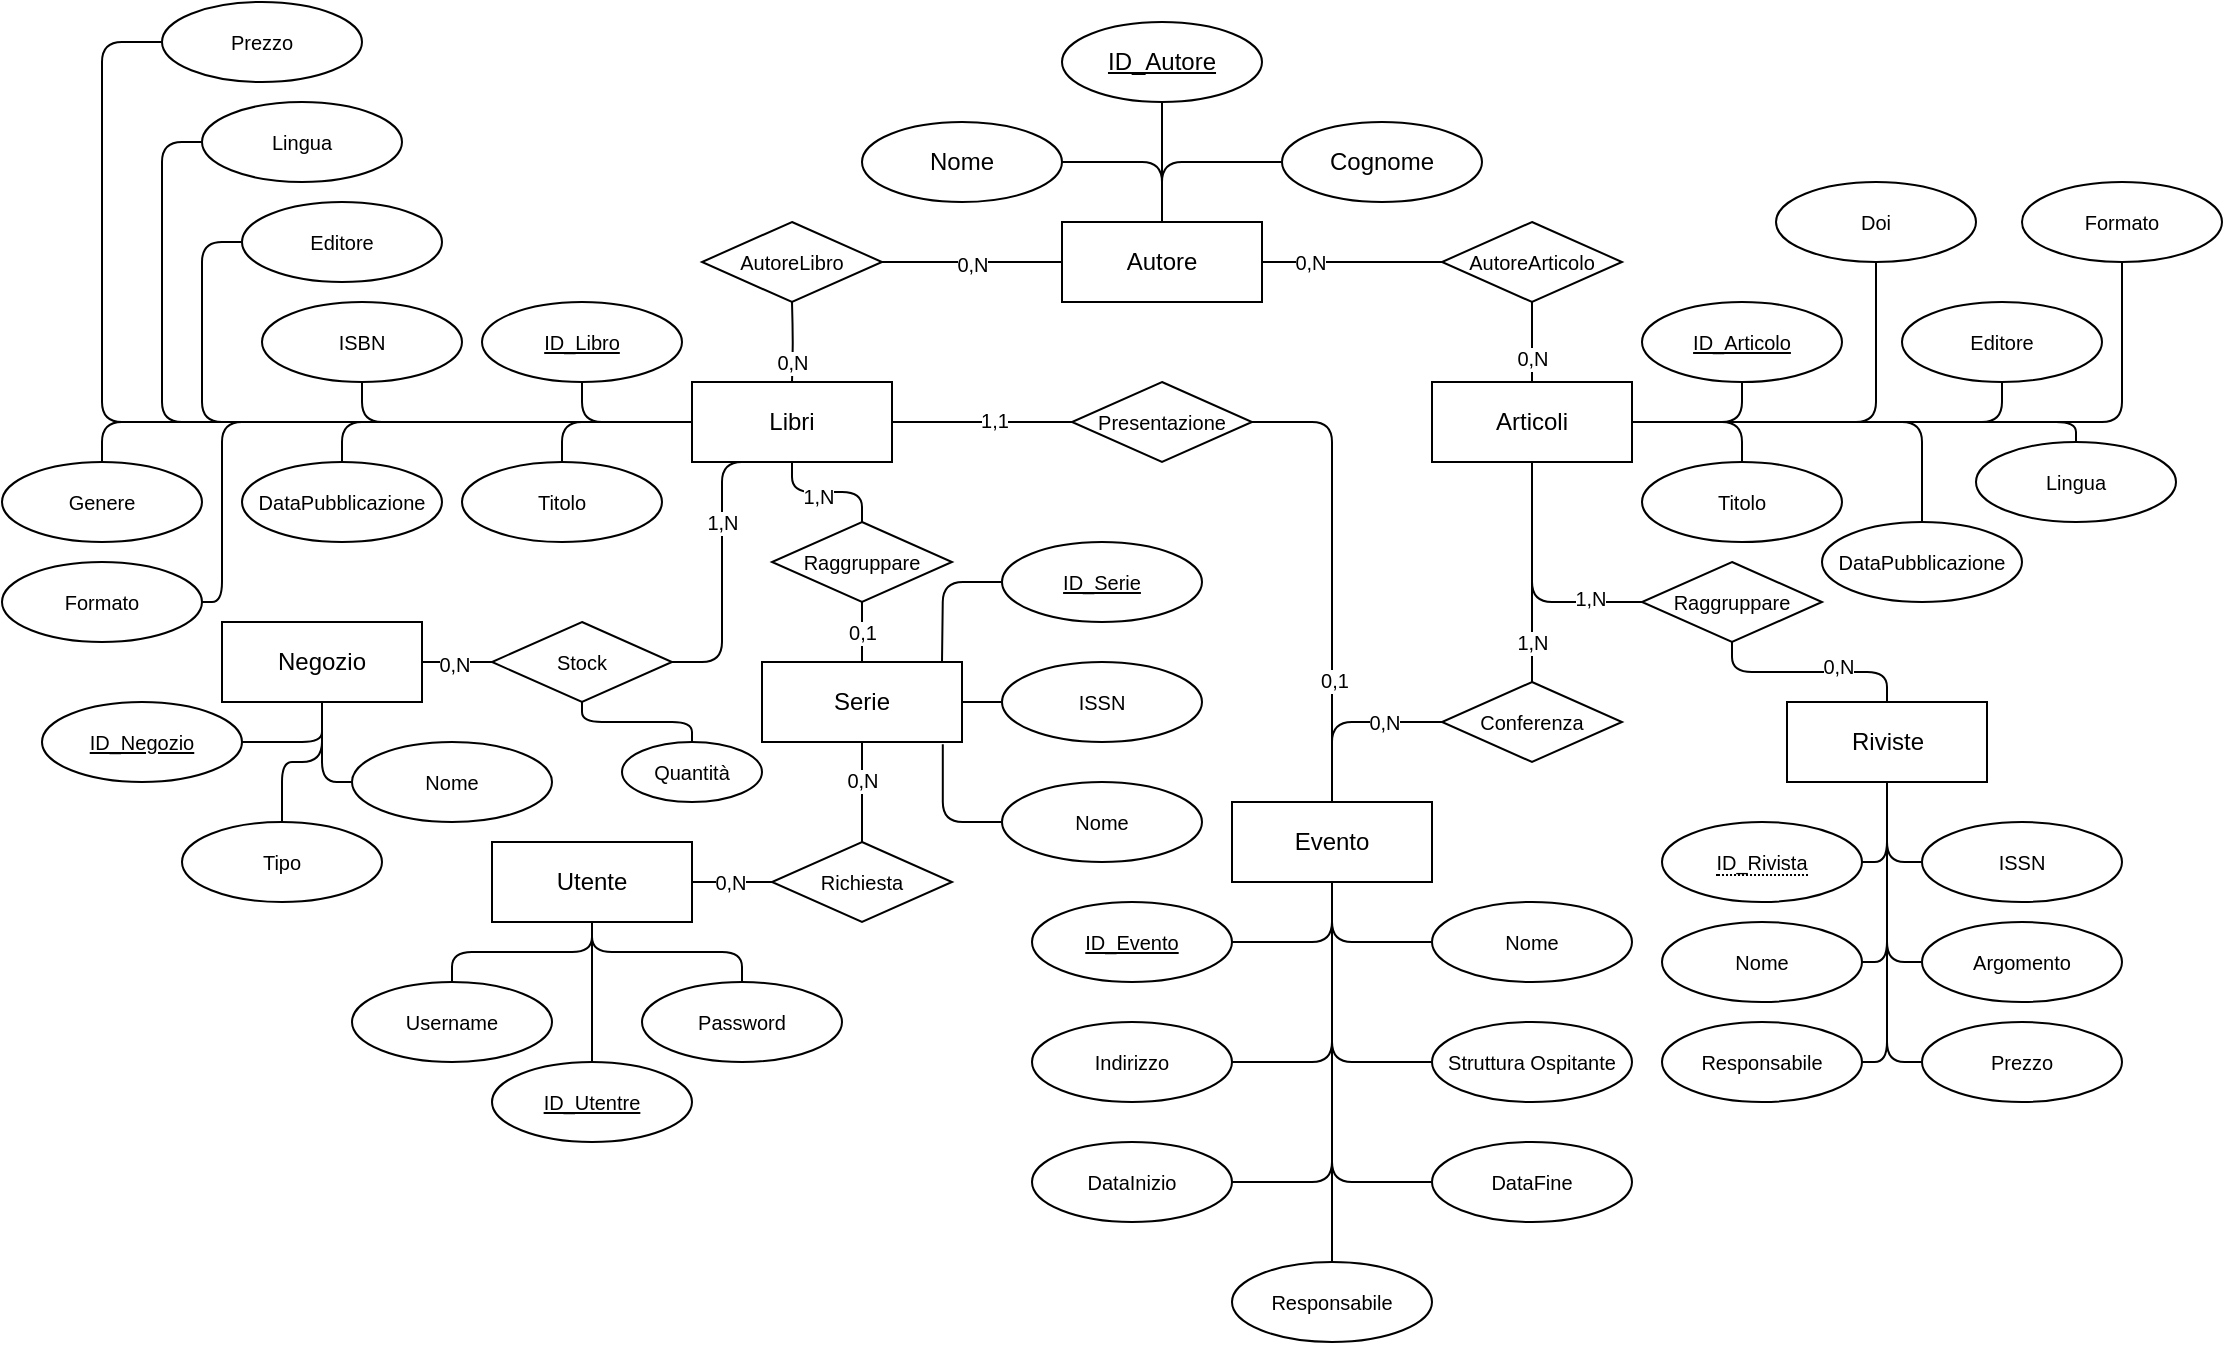 <mxfile><diagram id="l6G4osWs_qNsgdAS4ukr" name="Pagina-1"><mxGraphModel dx="1733" dy="1798" grid="1" gridSize="10" guides="1" tooltips="1" connect="1" arrows="1" fold="1" page="1" pageScale="1" pageWidth="827" pageHeight="1169" math="0" shadow="0"><root><mxCell id="0"/><mxCell id="1" parent="0"/><mxCell id="20" style="edgeStyle=orthogonalEdgeStyle;html=1;fontSize=10;endArrow=none;endFill=0;" parent="1" source="3" edge="1"><mxGeometry relative="1" as="geometry"><mxPoint x="280" y="60" as="targetPoint"/></mxGeometry></mxCell><mxCell id="163" value="0,N" style="edgeLabel;html=1;align=center;verticalAlign=middle;resizable=0;points=[];fontSize=10;" parent="20" vertex="1" connectable="0"><mxGeometry x="0.021" y="2" relative="1" as="geometry"><mxPoint y="-2" as="offset"/></mxGeometry></mxCell><mxCell id="21" style="edgeStyle=orthogonalEdgeStyle;html=1;entryX=0;entryY=0.5;entryDx=0;entryDy=0;fontSize=10;endArrow=none;endFill=0;" parent="1" source="3" target="107" edge="1"><mxGeometry relative="1" as="geometry"><mxPoint x="560" y="60" as="targetPoint"/></mxGeometry></mxCell><mxCell id="155" value="0,N" style="edgeLabel;html=1;align=center;verticalAlign=middle;resizable=0;points=[];fontSize=10;" parent="21" vertex="1" connectable="0"><mxGeometry x="-0.478" y="-2" relative="1" as="geometry"><mxPoint y="-2" as="offset"/></mxGeometry></mxCell><mxCell id="3" value="Autore" style="whiteSpace=wrap;html=1;align=center;" parent="1" vertex="1"><mxGeometry x="370" y="40" width="100" height="40" as="geometry"/></mxCell><mxCell id="92" style="edgeStyle=orthogonalEdgeStyle;html=1;fontSize=10;endArrow=none;endFill=0;" parent="1" source="4" target="66" edge="1"><mxGeometry relative="1" as="geometry"/></mxCell><mxCell id="93" style="edgeStyle=orthogonalEdgeStyle;html=1;entryX=1;entryY=0.5;entryDx=0;entryDy=0;fontSize=10;endArrow=none;endFill=0;" parent="1" source="4" target="91" edge="1"><mxGeometry relative="1" as="geometry"/></mxCell><mxCell id="94" style="edgeStyle=orthogonalEdgeStyle;html=1;entryX=0;entryY=0.5;entryDx=0;entryDy=0;fontSize=10;endArrow=none;endFill=0;" parent="1" source="4" target="71" edge="1"><mxGeometry relative="1" as="geometry"/></mxCell><mxCell id="95" style="edgeStyle=orthogonalEdgeStyle;html=1;entryX=0;entryY=0.5;entryDx=0;entryDy=0;fontSize=10;endArrow=none;endFill=0;" parent="1" source="4" target="69" edge="1"><mxGeometry relative="1" as="geometry"/></mxCell><mxCell id="96" style="edgeStyle=orthogonalEdgeStyle;html=1;entryX=1;entryY=0.5;entryDx=0;entryDy=0;fontSize=10;endArrow=none;endFill=0;" parent="1" source="4" target="70" edge="1"><mxGeometry relative="1" as="geometry"/></mxCell><mxCell id="97" style="edgeStyle=orthogonalEdgeStyle;html=1;entryX=1;entryY=0.5;entryDx=0;entryDy=0;fontSize=10;endArrow=none;endFill=0;" parent="1" source="4" target="68" edge="1"><mxGeometry relative="1" as="geometry"/></mxCell><mxCell id="98" style="edgeStyle=orthogonalEdgeStyle;html=1;entryX=0;entryY=0.5;entryDx=0;entryDy=0;fontSize=10;endArrow=none;endFill=0;" parent="1" source="4" target="67" edge="1"><mxGeometry relative="1" as="geometry"/></mxCell><mxCell id="4" value="Evento" style="whiteSpace=wrap;html=1;align=center;" parent="1" vertex="1"><mxGeometry x="455" y="330" width="100" height="40" as="geometry"/></mxCell><mxCell id="60" style="edgeStyle=orthogonalEdgeStyle;html=1;entryX=0.5;entryY=0;entryDx=0;entryDy=0;fontSize=10;endArrow=none;endFill=0;" parent="1" source="5" target="30" edge="1"><mxGeometry relative="1" as="geometry"/></mxCell><mxCell id="61" style="edgeStyle=orthogonalEdgeStyle;html=1;entryX=0.5;entryY=1;entryDx=0;entryDy=0;fontSize=10;endArrow=none;endFill=0;" parent="1" source="5" target="58" edge="1"><mxGeometry relative="1" as="geometry"/></mxCell><mxCell id="62" style="edgeStyle=orthogonalEdgeStyle;html=1;entryX=0.5;entryY=1;entryDx=0;entryDy=0;fontSize=10;endArrow=none;endFill=0;" parent="1" source="5" target="57" edge="1"><mxGeometry relative="1" as="geometry"/></mxCell><mxCell id="63" style="edgeStyle=orthogonalEdgeStyle;html=1;entryX=0.5;entryY=0;entryDx=0;entryDy=0;fontSize=10;endArrow=none;endFill=0;" parent="1" source="5" target="29" edge="1"><mxGeometry relative="1" as="geometry"/></mxCell><mxCell id="64" style="edgeStyle=orthogonalEdgeStyle;html=1;entryX=0.5;entryY=1;entryDx=0;entryDy=0;fontSize=10;endArrow=none;endFill=0;" parent="1" source="5" target="28" edge="1"><mxGeometry relative="1" as="geometry"/></mxCell><mxCell id="65" style="edgeStyle=orthogonalEdgeStyle;html=1;entryX=0.5;entryY=0;entryDx=0;entryDy=0;fontSize=10;endArrow=none;endFill=0;" parent="1" source="5" target="27" edge="1"><mxGeometry relative="1" as="geometry"/></mxCell><mxCell id="89" style="edgeStyle=orthogonalEdgeStyle;html=1;fontSize=10;endArrow=none;endFill=0;entryX=0.5;entryY=0;entryDx=0;entryDy=0;" parent="1" source="5" target="106" edge="1"><mxGeometry relative="1" as="geometry"><mxPoint x="605" y="240" as="targetPoint"/></mxGeometry></mxCell><mxCell id="159" value="1,N" style="edgeLabel;html=1;align=center;verticalAlign=middle;resizable=0;points=[];fontSize=10;" parent="89" vertex="1" connectable="0"><mxGeometry x="0.639" relative="1" as="geometry"><mxPoint as="offset"/></mxGeometry></mxCell><mxCell id="133" style="edgeStyle=orthogonalEdgeStyle;html=1;entryX=0;entryY=0.5;entryDx=0;entryDy=0;fontSize=10;endArrow=none;endFill=0;exitX=0.5;exitY=1;exitDx=0;exitDy=0;" parent="1" source="5" target="132" edge="1"><mxGeometry relative="1" as="geometry"/></mxCell><mxCell id="157" value="1,N" style="edgeLabel;html=1;align=center;verticalAlign=middle;resizable=0;points=[];fontSize=10;" parent="133" vertex="1" connectable="0"><mxGeometry x="0.586" y="2" relative="1" as="geometry"><mxPoint as="offset"/></mxGeometry></mxCell><mxCell id="154" style="edgeStyle=orthogonalEdgeStyle;html=1;entryX=0.5;entryY=1;entryDx=0;entryDy=0;fontSize=10;endArrow=none;endFill=0;" parent="1" source="5" target="26" edge="1"><mxGeometry relative="1" as="geometry"><Array as="points"><mxPoint x="900" y="140"/></Array></mxGeometry></mxCell><mxCell id="5" value="Articoli" style="whiteSpace=wrap;html=1;align=center;" parent="1" vertex="1"><mxGeometry x="555" y="120" width="100" height="40" as="geometry"/></mxCell><mxCell id="42" style="edgeStyle=orthogonalEdgeStyle;html=1;fontSize=10;endArrow=none;endFill=0;entryX=0;entryY=0.5;entryDx=0;entryDy=0;" parent="1" source="6" target="31" edge="1"><mxGeometry relative="1" as="geometry"><Array as="points"><mxPoint x="-110" y="140"/><mxPoint x="-110" y="-50"/></Array></mxGeometry></mxCell><mxCell id="50" style="edgeStyle=orthogonalEdgeStyle;html=1;entryX=0.5;entryY=0;entryDx=0;entryDy=0;fontSize=10;endArrow=none;endFill=0;" parent="1" source="6" target="34" edge="1"><mxGeometry relative="1" as="geometry"/></mxCell><mxCell id="51" style="edgeStyle=orthogonalEdgeStyle;html=1;entryX=0.5;entryY=0;entryDx=0;entryDy=0;fontSize=10;endArrow=none;endFill=0;" parent="1" source="6" target="36" edge="1"><mxGeometry relative="1" as="geometry"/></mxCell><mxCell id="53" style="edgeStyle=orthogonalEdgeStyle;html=1;entryX=0.5;entryY=1;entryDx=0;entryDy=0;fontSize=10;endArrow=none;endFill=0;" parent="1" source="6" target="39" edge="1"><mxGeometry relative="1" as="geometry"/></mxCell><mxCell id="54" style="edgeStyle=orthogonalEdgeStyle;html=1;fontSize=10;endArrow=none;endFill=0;entryX=0.5;entryY=1;entryDx=0;entryDy=0;" parent="1" source="6" target="37" edge="1"><mxGeometry relative="1" as="geometry"><Array as="points"><mxPoint x="20" y="140"/></Array></mxGeometry></mxCell><mxCell id="56" style="edgeStyle=orthogonalEdgeStyle;html=1;entryX=0.5;entryY=0;entryDx=0;entryDy=0;fontSize=10;endArrow=none;endFill=0;" parent="1" source="6" target="38" edge="1"><mxGeometry relative="1" as="geometry"><Array as="points"><mxPoint x="120" y="140"/></Array></mxGeometry></mxCell><mxCell id="101" style="edgeStyle=orthogonalEdgeStyle;html=1;entryX=0;entryY=0.5;entryDx=0;entryDy=0;fontSize=10;endArrow=none;endFill=0;" parent="1" source="6" target="105" edge="1"><mxGeometry relative="1" as="geometry"><mxPoint x="375" y="140" as="targetPoint"/></mxGeometry></mxCell><mxCell id="162" value="1,1" style="edgeLabel;html=1;align=center;verticalAlign=middle;resizable=0;points=[];fontSize=10;" parent="101" vertex="1" connectable="0"><mxGeometry x="0.125" y="1" relative="1" as="geometry"><mxPoint as="offset"/></mxGeometry></mxCell><mxCell id="6" value="Libri" style="whiteSpace=wrap;html=1;align=center;" parent="1" vertex="1"><mxGeometry x="185" y="120" width="100" height="40" as="geometry"/></mxCell><mxCell id="122" style="edgeStyle=orthogonalEdgeStyle;html=1;entryX=0.5;entryY=1;entryDx=0;entryDy=0;fontSize=10;endArrow=none;endFill=0;startArrow=none;" parent="1" source="129" target="6" edge="1"><mxGeometry relative="1" as="geometry"><Array as="points"/></mxGeometry></mxCell><mxCell id="165" value="1,N" style="edgeLabel;html=1;align=center;verticalAlign=middle;resizable=0;points=[];fontSize=10;" parent="122" vertex="1" connectable="0"><mxGeometry x="0.145" y="2" relative="1" as="geometry"><mxPoint as="offset"/></mxGeometry></mxCell><mxCell id="137" value="" style="edgeStyle=orthogonalEdgeStyle;html=1;fontSize=10;endArrow=none;endFill=0;" parent="1" source="7" target="135" edge="1"><mxGeometry relative="1" as="geometry"/></mxCell><mxCell id="168" value="0,N" style="edgeLabel;html=1;align=center;verticalAlign=middle;resizable=0;points=[];fontSize=10;" parent="137" vertex="1" connectable="0"><mxGeometry x="-0.24" relative="1" as="geometry"><mxPoint as="offset"/></mxGeometry></mxCell><mxCell id="170" value="" style="edgeStyle=none;html=1;endArrow=none;endFill=0;" parent="1" source="7" target="124" edge="1"><mxGeometry relative="1" as="geometry"/></mxCell><mxCell id="7" value="Serie" style="whiteSpace=wrap;html=1;align=center;" parent="1" vertex="1"><mxGeometry x="220" y="260" width="100" height="40" as="geometry"/></mxCell><mxCell id="119" style="edgeStyle=orthogonalEdgeStyle;html=1;fontSize=10;endArrow=none;endFill=0;entryX=1;entryY=0.5;entryDx=0;entryDy=0;entryPerimeter=0;" parent="1" target="114" edge="1"><mxGeometry relative="1" as="geometry"><mxPoint y="290" as="sourcePoint"/><Array as="points"><mxPoint y="300"/></Array></mxGeometry></mxCell><mxCell id="145" style="edgeStyle=orthogonalEdgeStyle;html=1;fontSize=10;endArrow=none;endFill=0;" parent="1" source="8" target="116" edge="1"><mxGeometry relative="1" as="geometry"/></mxCell><mxCell id="8" value="Negozio" style="whiteSpace=wrap;html=1;align=center;" parent="1" vertex="1"><mxGeometry x="-50" y="240" width="100" height="40" as="geometry"/></mxCell><mxCell id="136" value="" style="edgeStyle=orthogonalEdgeStyle;html=1;fontSize=10;endArrow=none;endFill=0;" parent="1" source="10" target="135" edge="1"><mxGeometry relative="1" as="geometry"/></mxCell><mxCell id="169" value="0,N" style="edgeLabel;html=1;align=center;verticalAlign=middle;resizable=0;points=[];fontSize=10;" parent="136" vertex="1" connectable="0"><mxGeometry x="-0.06" relative="1" as="geometry"><mxPoint as="offset"/></mxGeometry></mxCell><mxCell id="142" style="edgeStyle=orthogonalEdgeStyle;html=1;fontSize=10;endArrow=none;endFill=0;" parent="1" source="10" target="139" edge="1"><mxGeometry relative="1" as="geometry"/></mxCell><mxCell id="143" style="edgeStyle=orthogonalEdgeStyle;html=1;entryX=0.5;entryY=0;entryDx=0;entryDy=0;fontSize=10;endArrow=none;endFill=0;" parent="1" source="10" target="140" edge="1"><mxGeometry relative="1" as="geometry"/></mxCell><mxCell id="10" value="Utente" style="whiteSpace=wrap;html=1;align=center;" parent="1" vertex="1"><mxGeometry x="85" y="350" width="100" height="40" as="geometry"/></mxCell><mxCell id="17" style="edgeStyle=orthogonalEdgeStyle;html=1;endArrow=none;endFill=0;" parent="1" source="11" target="3" edge="1"><mxGeometry relative="1" as="geometry"/></mxCell><mxCell id="11" value="ID_Autore" style="ellipse;whiteSpace=wrap;html=1;align=center;fontStyle=4;" parent="1" vertex="1"><mxGeometry x="370" y="-60" width="100" height="40" as="geometry"/></mxCell><mxCell id="24" style="edgeStyle=orthogonalEdgeStyle;html=1;fontSize=10;endArrow=none;endFill=0;" parent="1" source="12" target="3" edge="1"><mxGeometry relative="1" as="geometry"><Array as="points"><mxPoint x="420" y="10"/></Array></mxGeometry></mxCell><mxCell id="12" value="Nome" style="ellipse;whiteSpace=wrap;html=1;align=center;" parent="1" vertex="1"><mxGeometry x="270" y="-10" width="100" height="40" as="geometry"/></mxCell><mxCell id="15" style="edgeStyle=orthogonalEdgeStyle;html=1;endArrow=none;endFill=0;" parent="1" source="13" target="3" edge="1"><mxGeometry relative="1" as="geometry"/></mxCell><mxCell id="13" value="Cognome" style="ellipse;whiteSpace=wrap;html=1;align=center;" parent="1" vertex="1"><mxGeometry x="480" y="-10" width="100" height="40" as="geometry"/></mxCell><mxCell id="22" value="" style="edgeStyle=orthogonalEdgeStyle;html=1;fontSize=10;endArrow=none;endFill=0;" parent="1" target="6" edge="1"><mxGeometry relative="1" as="geometry"><mxPoint x="235" y="80" as="sourcePoint"/></mxGeometry></mxCell><mxCell id="164" value="0,N" style="edgeLabel;html=1;align=center;verticalAlign=middle;resizable=0;points=[];fontSize=10;" parent="22" vertex="1" connectable="0"><mxGeometry x="0.504" relative="1" as="geometry"><mxPoint as="offset"/></mxGeometry></mxCell><mxCell id="23" value="" style="edgeStyle=orthogonalEdgeStyle;html=1;fontSize=10;endArrow=none;endFill=0;exitX=0.5;exitY=1;exitDx=0;exitDy=0;" parent="1" source="107" target="5" edge="1"><mxGeometry relative="1" as="geometry"><mxPoint x="605" y="80" as="sourcePoint"/></mxGeometry></mxCell><mxCell id="156" value="0,N" style="edgeLabel;html=1;align=center;verticalAlign=middle;resizable=0;points=[];fontSize=10;" parent="23" vertex="1" connectable="0"><mxGeometry x="0.379" relative="1" as="geometry"><mxPoint as="offset"/></mxGeometry></mxCell><mxCell id="26" value="Formato" style="ellipse;whiteSpace=wrap;html=1;align=center;fontSize=10;" parent="1" vertex="1"><mxGeometry x="850" y="20" width="100" height="40" as="geometry"/></mxCell><mxCell id="27" value="Lingua" style="ellipse;whiteSpace=wrap;html=1;align=center;fontSize=10;" parent="1" vertex="1"><mxGeometry x="827" y="150" width="100" height="40" as="geometry"/></mxCell><mxCell id="28" value="Editore" style="ellipse;whiteSpace=wrap;html=1;align=center;fontSize=10;" parent="1" vertex="1"><mxGeometry x="790" y="80" width="100" height="40" as="geometry"/></mxCell><mxCell id="29" value="DataPubblicazione" style="ellipse;whiteSpace=wrap;html=1;align=center;fontSize=10;" parent="1" vertex="1"><mxGeometry x="750" y="190" width="100" height="40" as="geometry"/></mxCell><mxCell id="30" value="Titolo" style="ellipse;whiteSpace=wrap;html=1;align=center;fontSize=10;" parent="1" vertex="1"><mxGeometry x="660" y="160" width="100" height="40" as="geometry"/></mxCell><mxCell id="31" value="Prezzo" style="ellipse;whiteSpace=wrap;html=1;align=center;fontSize=10;" parent="1" vertex="1"><mxGeometry x="-80" y="-70" width="100" height="40" as="geometry"/></mxCell><mxCell id="48" style="edgeStyle=orthogonalEdgeStyle;html=1;entryX=0;entryY=0.5;entryDx=0;entryDy=0;fontSize=10;endArrow=none;endFill=0;exitX=1;exitY=0.5;exitDx=0;exitDy=0;" parent="1" source="32" target="6" edge="1"><mxGeometry relative="1" as="geometry"><Array as="points"><mxPoint x="-50" y="230"/><mxPoint x="-50" y="140"/></Array></mxGeometry></mxCell><mxCell id="32" value="Formato" style="ellipse;whiteSpace=wrap;html=1;align=center;fontSize=10;" parent="1" vertex="1"><mxGeometry x="-160" y="210" width="100" height="40" as="geometry"/></mxCell><mxCell id="47" style="edgeStyle=orthogonalEdgeStyle;html=1;entryX=0;entryY=0.5;entryDx=0;entryDy=0;fontSize=10;endArrow=none;endFill=0;exitX=0;exitY=0.5;exitDx=0;exitDy=0;" parent="1" source="33" target="6" edge="1"><mxGeometry relative="1" as="geometry"><Array as="points"><mxPoint x="-80"/><mxPoint x="-80" y="140"/></Array></mxGeometry></mxCell><mxCell id="33" value="Lingua" style="ellipse;whiteSpace=wrap;html=1;align=center;fontSize=10;" parent="1" vertex="1"><mxGeometry x="-60" y="-20" width="100" height="40" as="geometry"/></mxCell><mxCell id="34" value="Genere" style="ellipse;whiteSpace=wrap;html=1;align=center;fontSize=10;" parent="1" vertex="1"><mxGeometry x="-160" y="160" width="100" height="40" as="geometry"/></mxCell><mxCell id="49" style="edgeStyle=orthogonalEdgeStyle;html=1;fontSize=10;endArrow=none;endFill=0;exitX=0;exitY=0.5;exitDx=0;exitDy=0;" parent="1" source="35" target="6" edge="1"><mxGeometry relative="1" as="geometry"><Array as="points"><mxPoint x="-60" y="50"/><mxPoint x="-60" y="140"/></Array></mxGeometry></mxCell><mxCell id="35" value="Editore" style="ellipse;whiteSpace=wrap;html=1;align=center;fontSize=10;" parent="1" vertex="1"><mxGeometry x="-40" y="30" width="100" height="40" as="geometry"/></mxCell><mxCell id="36" value="DataPubblicazione" style="ellipse;whiteSpace=wrap;html=1;align=center;fontSize=10;" parent="1" vertex="1"><mxGeometry x="-40" y="160" width="100" height="40" as="geometry"/></mxCell><mxCell id="37" value="ISBN" style="ellipse;whiteSpace=wrap;html=1;align=center;fontSize=10;" parent="1" vertex="1"><mxGeometry x="-30" y="80" width="100" height="40" as="geometry"/></mxCell><mxCell id="38" value="Titolo" style="ellipse;whiteSpace=wrap;html=1;align=center;fontSize=10;" parent="1" vertex="1"><mxGeometry x="70" y="160" width="100" height="40" as="geometry"/></mxCell><mxCell id="39" value="ID_Libro" style="ellipse;whiteSpace=wrap;html=1;align=center;fontStyle=4;fontSize=10;" parent="1" vertex="1"><mxGeometry x="80" y="80" width="100" height="40" as="geometry"/></mxCell><mxCell id="57" value="Doi" style="ellipse;whiteSpace=wrap;html=1;align=center;fontSize=10;" parent="1" vertex="1"><mxGeometry x="727" y="20" width="100" height="40" as="geometry"/></mxCell><mxCell id="58" value="ID_Articolo" style="ellipse;whiteSpace=wrap;html=1;align=center;fontStyle=4;fontSize=10;" parent="1" vertex="1"><mxGeometry x="660" y="80" width="100" height="40" as="geometry"/></mxCell><mxCell id="66" value="Responsabile" style="ellipse;whiteSpace=wrap;html=1;align=center;fontSize=10;" parent="1" vertex="1"><mxGeometry x="455" y="560" width="100" height="40" as="geometry"/></mxCell><mxCell id="67" value="DataFine" style="ellipse;whiteSpace=wrap;html=1;align=center;fontSize=10;" parent="1" vertex="1"><mxGeometry x="555" y="500" width="100" height="40" as="geometry"/></mxCell><mxCell id="68" value="DataInizio" style="ellipse;whiteSpace=wrap;html=1;align=center;fontSize=10;" parent="1" vertex="1"><mxGeometry x="355" y="500" width="100" height="40" as="geometry"/></mxCell><mxCell id="69" value="Struttura Ospitante" style="ellipse;whiteSpace=wrap;html=1;align=center;fontSize=10;" parent="1" vertex="1"><mxGeometry x="555" y="440" width="100" height="40" as="geometry"/></mxCell><mxCell id="70" value="Indirizzo" style="ellipse;whiteSpace=wrap;html=1;align=center;fontSize=10;" parent="1" vertex="1"><mxGeometry x="355" y="440" width="100" height="40" as="geometry"/></mxCell><mxCell id="71" value="Nome" style="ellipse;whiteSpace=wrap;html=1;align=center;fontSize=10;" parent="1" vertex="1"><mxGeometry x="555" y="380" width="100" height="40" as="geometry"/></mxCell><mxCell id="72" value="Prezzo" style="ellipse;whiteSpace=wrap;html=1;align=center;fontSize=10;" parent="1" vertex="1"><mxGeometry x="800" y="440" width="100" height="40" as="geometry"/></mxCell><mxCell id="73" value="Responsabile" style="ellipse;whiteSpace=wrap;html=1;align=center;fontSize=10;" parent="1" vertex="1"><mxGeometry x="670" y="440" width="100" height="40" as="geometry"/></mxCell><mxCell id="74" value="Argomento" style="ellipse;whiteSpace=wrap;html=1;align=center;fontSize=10;" parent="1" vertex="1"><mxGeometry x="800" y="390" width="100" height="40" as="geometry"/></mxCell><mxCell id="75" value="Nome" style="ellipse;whiteSpace=wrap;html=1;align=center;fontSize=10;" parent="1" vertex="1"><mxGeometry x="670" y="390" width="100" height="40" as="geometry"/></mxCell><mxCell id="76" value="ISSN" style="ellipse;whiteSpace=wrap;html=1;align=center;fontSize=10;" parent="1" vertex="1"><mxGeometry x="800" y="340" width="100" height="40" as="geometry"/></mxCell><mxCell id="146" style="edgeStyle=orthogonalEdgeStyle;html=1;entryX=1;entryY=0.5;entryDx=0;entryDy=0;fontSize=10;endArrow=none;endFill=0;" parent="1" source="77" target="79" edge="1"><mxGeometry relative="1" as="geometry"/></mxCell><mxCell id="147" style="edgeStyle=orthogonalEdgeStyle;html=1;entryX=0;entryY=0.5;entryDx=0;entryDy=0;fontSize=10;endArrow=none;endFill=0;" parent="1" source="77" target="76" edge="1"><mxGeometry relative="1" as="geometry"/></mxCell><mxCell id="148" style="edgeStyle=orthogonalEdgeStyle;html=1;entryX=1;entryY=0.5;entryDx=0;entryDy=0;fontSize=10;endArrow=none;endFill=0;" parent="1" source="77" target="75" edge="1"><mxGeometry relative="1" as="geometry"/></mxCell><mxCell id="149" style="edgeStyle=orthogonalEdgeStyle;html=1;entryX=0;entryY=0.5;entryDx=0;entryDy=0;fontSize=10;endArrow=none;endFill=0;" parent="1" source="77" target="74" edge="1"><mxGeometry relative="1" as="geometry"/></mxCell><mxCell id="150" style="edgeStyle=orthogonalEdgeStyle;html=1;entryX=1;entryY=0.5;entryDx=0;entryDy=0;fontSize=10;endArrow=none;endFill=0;" parent="1" source="77" target="73" edge="1"><mxGeometry relative="1" as="geometry"/></mxCell><mxCell id="151" style="edgeStyle=orthogonalEdgeStyle;html=1;entryX=0;entryY=0.5;entryDx=0;entryDy=0;fontSize=10;endArrow=none;endFill=0;" parent="1" source="77" target="72" edge="1"><mxGeometry relative="1" as="geometry"/></mxCell><mxCell id="77" value="Riviste" style="whiteSpace=wrap;html=1;align=center;" parent="1" vertex="1"><mxGeometry x="732.5" y="280" width="100" height="40" as="geometry"/></mxCell><mxCell id="79" value="&lt;span style=&quot;border-bottom: 1px dotted&quot;&gt;ID_Rivista&lt;/span&gt;" style="ellipse;whiteSpace=wrap;html=1;align=center;fontSize=10;" parent="1" vertex="1"><mxGeometry x="670" y="340" width="100" height="40" as="geometry"/></mxCell><mxCell id="90" style="edgeStyle=orthogonalEdgeStyle;html=1;entryX=0.5;entryY=0;entryDx=0;entryDy=0;fontSize=10;endArrow=none;endFill=0;exitX=0;exitY=0.5;exitDx=0;exitDy=0;" parent="1" source="106" target="4" edge="1"><mxGeometry relative="1" as="geometry"><mxPoint x="560" y="260" as="sourcePoint"/></mxGeometry></mxCell><mxCell id="160" value="0,N" style="edgeLabel;html=1;align=center;verticalAlign=middle;resizable=0;points=[];fontSize=10;" parent="90" vertex="1" connectable="0"><mxGeometry x="-0.55" y="1" relative="1" as="geometry"><mxPoint x="-8" y="-1" as="offset"/></mxGeometry></mxCell><mxCell id="91" value="ID_Evento" style="ellipse;whiteSpace=wrap;html=1;align=center;fontStyle=4;fontSize=10;" parent="1" vertex="1"><mxGeometry x="355" y="380" width="100" height="40" as="geometry"/></mxCell><mxCell id="102" style="edgeStyle=orthogonalEdgeStyle;html=1;entryX=0.5;entryY=0;entryDx=0;entryDy=0;fontSize=10;endArrow=none;endFill=0;exitX=1;exitY=0.5;exitDx=0;exitDy=0;" parent="1" source="105" target="4" edge="1"><mxGeometry relative="1" as="geometry"><mxPoint x="465" y="140" as="sourcePoint"/></mxGeometry></mxCell><mxCell id="161" value="0,1" style="edgeLabel;html=1;align=center;verticalAlign=middle;resizable=0;points=[];fontSize=10;" parent="102" vertex="1" connectable="0"><mxGeometry x="0.466" y="1" relative="1" as="geometry"><mxPoint as="offset"/></mxGeometry></mxCell><mxCell id="104" value="AutoreLibro" style="shape=rhombus;perimeter=rhombusPerimeter;whiteSpace=wrap;html=1;align=center;fontSize=10;" parent="1" vertex="1"><mxGeometry x="190" y="40" width="90" height="40" as="geometry"/></mxCell><mxCell id="105" value="Presentazione" style="shape=rhombus;perimeter=rhombusPerimeter;whiteSpace=wrap;html=1;align=center;fontSize=10;" parent="1" vertex="1"><mxGeometry x="375" y="120" width="90" height="40" as="geometry"/></mxCell><mxCell id="106" value="Conferenza&lt;span style=&quot;color: rgba(0, 0, 0, 0); font-family: monospace; font-size: 0px; text-align: start;&quot;&gt;%3CmxGraphModel%3E%3Croot%3E%3CmxCell%20id%3D%220%22%2F%3E%3CmxCell%20id%3D%221%22%20parent%3D%220%22%2F%3E%3CmxCell%20id%3D%222%22%20value%3D%22Presentazione%22%20style%3D%22shape%3Drhombus%3Bperimeter%3DrhombusPerimeter%3BwhiteSpace%3Dwrap%3Bhtml%3D1%3Balign%3Dcenter%3BfontSize%3D10%3B%22%20vertex%3D%221%22%20parent%3D%221%22%3E%3CmxGeometry%20x%3D%22375%22%20y%3D%22120%22%20width%3D%2290%22%20height%3D%2240%22%20as%3D%22geometry%22%2F%3E%3C%2FmxCell%3E%3C%2Froot%3E%3C%2FmxGraphModel%3E&lt;/span&gt;" style="shape=rhombus;perimeter=rhombusPerimeter;whiteSpace=wrap;html=1;align=center;fontSize=10;" parent="1" vertex="1"><mxGeometry x="560" y="270" width="90" height="40" as="geometry"/></mxCell><mxCell id="107" value="AutoreArticolo" style="shape=rhombus;perimeter=rhombusPerimeter;whiteSpace=wrap;html=1;align=center;fontSize=10;" parent="1" vertex="1"><mxGeometry x="560" y="40" width="90" height="40" as="geometry"/></mxCell><mxCell id="110" style="edgeStyle=orthogonalEdgeStyle;html=1;fontSize=10;endArrow=none;endFill=0;" parent="1" source="109" target="8" edge="1"><mxGeometry relative="1" as="geometry"/></mxCell><mxCell id="167" value="0,N" style="edgeLabel;html=1;align=center;verticalAlign=middle;resizable=0;points=[];fontSize=10;" parent="110" vertex="1" connectable="0"><mxGeometry x="0.097" y="1" relative="1" as="geometry"><mxPoint as="offset"/></mxGeometry></mxCell><mxCell id="111" style="edgeStyle=orthogonalEdgeStyle;html=1;entryX=0.5;entryY=1;entryDx=0;entryDy=0;fontSize=10;endArrow=none;endFill=0;" parent="1" source="109" target="6" edge="1"><mxGeometry relative="1" as="geometry"><Array as="points"><mxPoint x="200" y="260"/><mxPoint x="200" y="160"/></Array></mxGeometry></mxCell><mxCell id="166" value="1,N" style="edgeLabel;html=1;align=center;verticalAlign=middle;resizable=0;points=[];fontSize=10;" parent="111" vertex="1" connectable="0"><mxGeometry x="0.195" relative="1" as="geometry"><mxPoint as="offset"/></mxGeometry></mxCell><mxCell id="113" style="edgeStyle=orthogonalEdgeStyle;html=1;fontSize=10;endArrow=none;endFill=0;" parent="1" source="109" target="112" edge="1"><mxGeometry relative="1" as="geometry"/></mxCell><mxCell id="109" value="&lt;span style=&quot;font-weight: normal;&quot;&gt;Stock&lt;/span&gt;" style="shape=rhombus;perimeter=rhombusPerimeter;whiteSpace=wrap;html=1;align=center;fontSize=10;fontStyle=1" parent="1" vertex="1"><mxGeometry x="85" y="240" width="90" height="40" as="geometry"/></mxCell><mxCell id="112" value="Quantità" style="ellipse;whiteSpace=wrap;html=1;align=center;fontSize=10;" parent="1" vertex="1"><mxGeometry x="150" y="300" width="70" height="30" as="geometry"/></mxCell><mxCell id="114" value="ID_Negozio" style="ellipse;whiteSpace=wrap;html=1;align=center;fontStyle=4;fontSize=10;" parent="1" vertex="1"><mxGeometry x="-140" y="280" width="100" height="40" as="geometry"/></mxCell><mxCell id="144" style="edgeStyle=orthogonalEdgeStyle;html=1;entryX=0.5;entryY=1;entryDx=0;entryDy=0;fontSize=10;endArrow=none;endFill=0;exitX=0;exitY=0.5;exitDx=0;exitDy=0;" parent="1" source="115" target="8" edge="1"><mxGeometry relative="1" as="geometry"/></mxCell><mxCell id="115" value="Nome" style="ellipse;whiteSpace=wrap;html=1;align=center;fontSize=10;" parent="1" vertex="1"><mxGeometry x="15" y="300" width="100" height="40" as="geometry"/></mxCell><mxCell id="116" value="Tipo" style="ellipse;whiteSpace=wrap;html=1;align=center;fontSize=10;" parent="1" vertex="1"><mxGeometry x="-70" y="340" width="100" height="40" as="geometry"/></mxCell><mxCell id="127" style="edgeStyle=orthogonalEdgeStyle;html=1;entryX=0.904;entryY=1.028;entryDx=0;entryDy=0;entryPerimeter=0;fontSize=10;endArrow=none;endFill=0;" parent="1" source="123" target="7" edge="1"><mxGeometry relative="1" as="geometry"/></mxCell><mxCell id="123" value="Nome" style="ellipse;whiteSpace=wrap;html=1;align=center;fontSize=10;" parent="1" vertex="1"><mxGeometry x="340" y="320" width="100" height="40" as="geometry"/></mxCell><mxCell id="124" value="ISSN" style="ellipse;whiteSpace=wrap;html=1;align=center;fontSize=10;" parent="1" vertex="1"><mxGeometry x="340" y="260" width="100" height="40" as="geometry"/></mxCell><mxCell id="126" style="edgeStyle=orthogonalEdgeStyle;html=1;fontSize=10;endArrow=none;endFill=0;" parent="1" source="125" edge="1"><mxGeometry relative="1" as="geometry"><mxPoint x="310" y="260" as="targetPoint"/></mxGeometry></mxCell><mxCell id="125" value="ID_Serie" style="ellipse;whiteSpace=wrap;html=1;align=center;fontStyle=4;fontSize=10;" parent="1" vertex="1"><mxGeometry x="340" y="200" width="100" height="40" as="geometry"/></mxCell><mxCell id="131" value="0,1" style="edgeStyle=orthogonalEdgeStyle;html=1;fontSize=10;endArrow=none;endFill=0;" parent="1" source="129" target="7" edge="1"><mxGeometry relative="1" as="geometry"/></mxCell><mxCell id="129" value="Raggruppare" style="shape=rhombus;perimeter=rhombusPerimeter;whiteSpace=wrap;html=1;align=center;fontSize=10;" parent="1" vertex="1"><mxGeometry x="225" y="190" width="90" height="40" as="geometry"/></mxCell><mxCell id="134" style="edgeStyle=orthogonalEdgeStyle;html=1;fontSize=10;endArrow=none;endFill=0;" parent="1" source="132" target="77" edge="1"><mxGeometry relative="1" as="geometry"/></mxCell><mxCell id="158" value="0,N" style="edgeLabel;html=1;align=center;verticalAlign=middle;resizable=0;points=[];fontSize=10;" parent="134" vertex="1" connectable="0"><mxGeometry x="0.253" y="3" relative="1" as="geometry"><mxPoint as="offset"/></mxGeometry></mxCell><mxCell id="132" value="Raggruppare" style="shape=rhombus;perimeter=rhombusPerimeter;whiteSpace=wrap;html=1;align=center;fontSize=10;" parent="1" vertex="1"><mxGeometry x="660" y="210" width="90" height="40" as="geometry"/></mxCell><mxCell id="135" value="Richiesta" style="shape=rhombus;perimeter=rhombusPerimeter;whiteSpace=wrap;html=1;align=center;fontSize=10;" parent="1" vertex="1"><mxGeometry x="225" y="350" width="90" height="40" as="geometry"/></mxCell><mxCell id="141" value="" style="edgeStyle=orthogonalEdgeStyle;html=1;fontSize=10;endArrow=none;endFill=0;" parent="1" source="138" target="10" edge="1"><mxGeometry relative="1" as="geometry"/></mxCell><mxCell id="138" value="ID_Utentre" style="ellipse;whiteSpace=wrap;html=1;align=center;fontStyle=4;fontSize=10;" parent="1" vertex="1"><mxGeometry x="85" y="460" width="100" height="40" as="geometry"/></mxCell><mxCell id="139" value="Username" style="ellipse;whiteSpace=wrap;html=1;align=center;fontSize=10;" parent="1" vertex="1"><mxGeometry x="15" y="420" width="100" height="40" as="geometry"/></mxCell><mxCell id="140" value="Password" style="ellipse;whiteSpace=wrap;html=1;align=center;fontSize=10;" parent="1" vertex="1"><mxGeometry x="160" y="420" width="100" height="40" as="geometry"/></mxCell></root></mxGraphModel></diagram></mxfile>